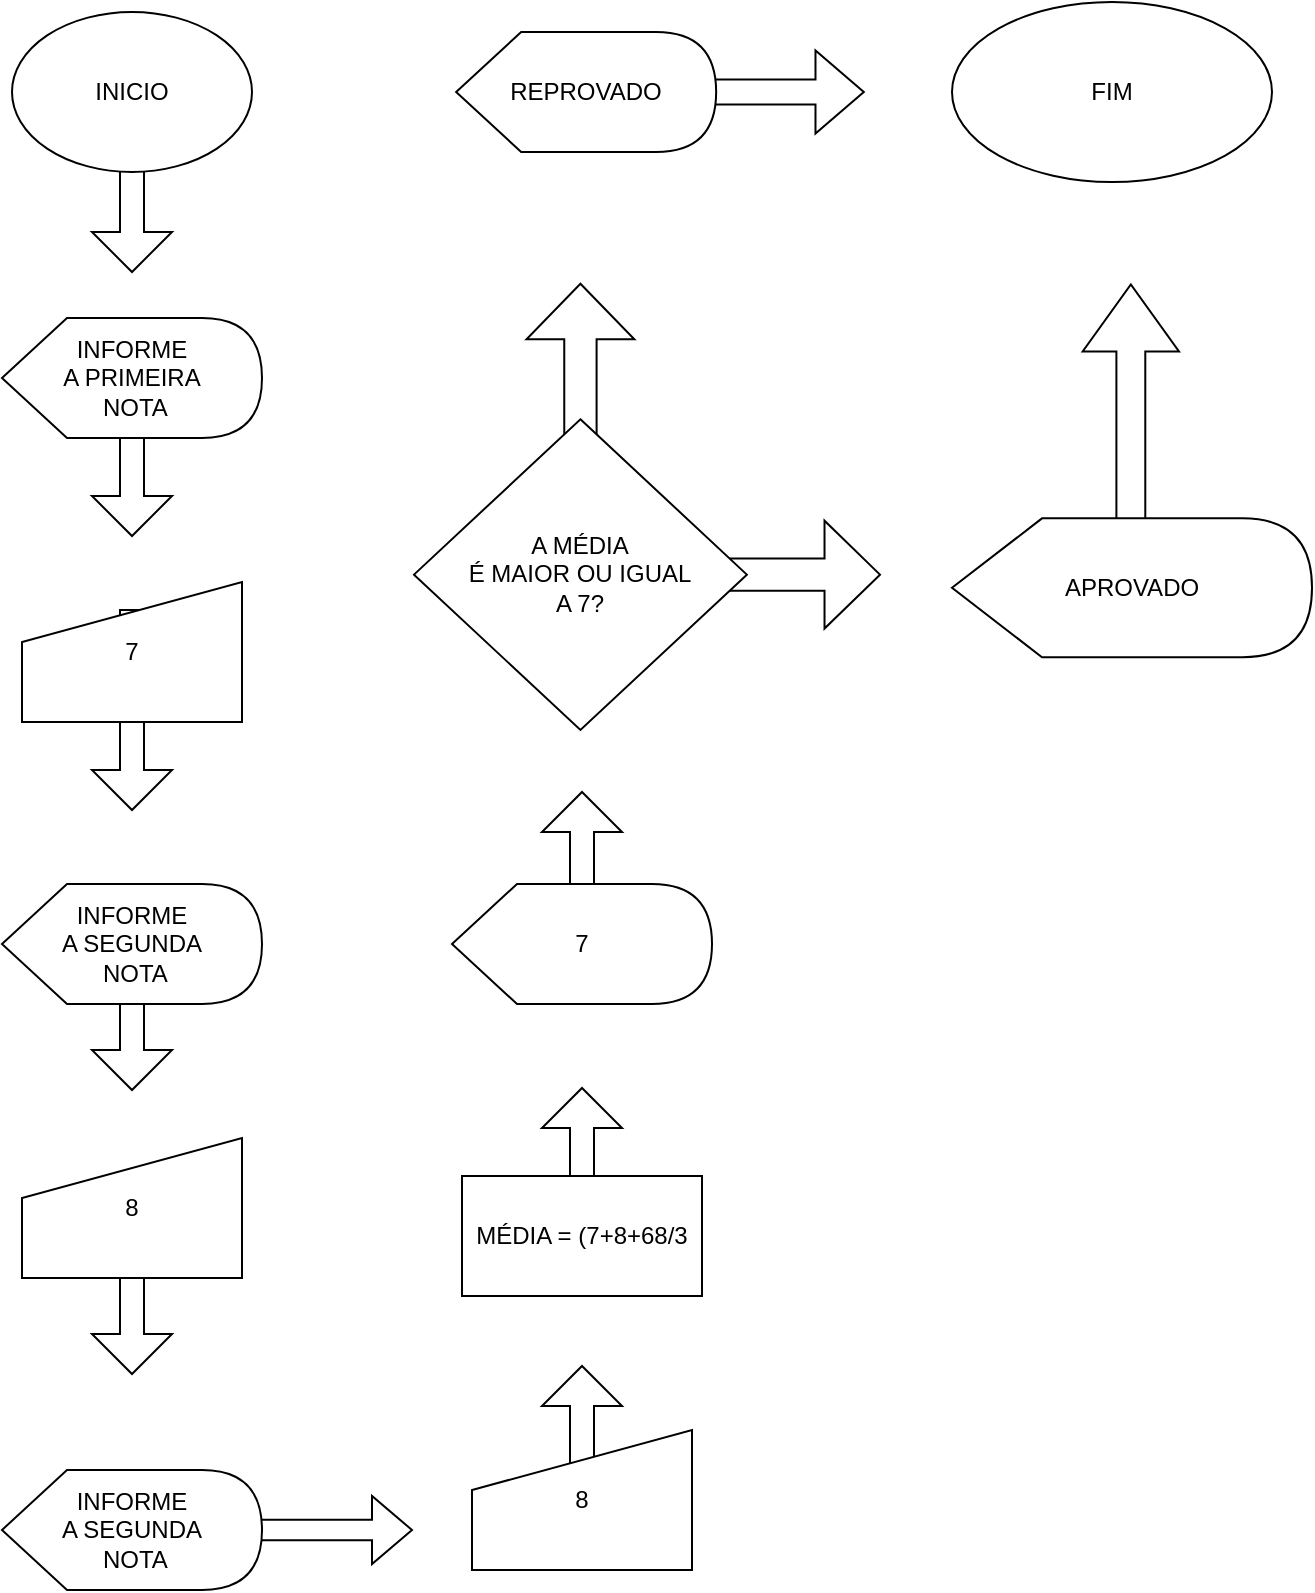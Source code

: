 <mxfile version="21.1.8" type="github">
  <diagram name="Página-1" id="32OU4ZGPzawJWglv8TB3">
    <mxGraphModel dx="1434" dy="764" grid="1" gridSize="10" guides="1" tooltips="1" connect="1" arrows="1" fold="1" page="1" pageScale="1" pageWidth="827" pageHeight="1169" math="0" shadow="0">
      <root>
        <mxCell id="0" />
        <mxCell id="1" parent="0" />
        <mxCell id="3MvzVSaNFTYx-blgiek3-29" value="" style="shape=singleArrow;direction=south;whiteSpace=wrap;html=1;rotation=-180;" parent="1" vertex="1">
          <mxGeometry x="325" y="450" width="40" height="100" as="geometry" />
        </mxCell>
        <mxCell id="3MvzVSaNFTYx-blgiek3-27" value="" style="shape=singleArrow;direction=south;whiteSpace=wrap;html=1;" parent="1" vertex="1">
          <mxGeometry x="100" y="222" width="40" height="100" as="geometry" />
        </mxCell>
        <mxCell id="3MvzVSaNFTYx-blgiek3-26" value="" style="shape=singleArrow;direction=south;whiteSpace=wrap;html=1;" parent="1" vertex="1">
          <mxGeometry x="100" y="90" width="40" height="100" as="geometry" />
        </mxCell>
        <mxCell id="3MvzVSaNFTYx-blgiek3-25" value="" style="shape=singleArrow;direction=south;whiteSpace=wrap;html=1;rotation=-180;" parent="1" vertex="1">
          <mxGeometry x="325" y="598" width="40" height="100" as="geometry" />
        </mxCell>
        <mxCell id="3MvzVSaNFTYx-blgiek3-23" value="" style="shape=singleArrow;direction=south;whiteSpace=wrap;html=1;rotation=-180;" parent="1" vertex="1">
          <mxGeometry x="325" y="737" width="40" height="100" as="geometry" />
        </mxCell>
        <mxCell id="3MvzVSaNFTYx-blgiek3-21" value="" style="shape=singleArrow;direction=south;whiteSpace=wrap;html=1;" parent="1" vertex="1">
          <mxGeometry x="100" y="359" width="40" height="100" as="geometry" />
        </mxCell>
        <mxCell id="3MvzVSaNFTYx-blgiek3-20" value="" style="shape=singleArrow;direction=south;whiteSpace=wrap;html=1;" parent="1" vertex="1">
          <mxGeometry x="100" y="499" width="40" height="100" as="geometry" />
        </mxCell>
        <mxCell id="3MvzVSaNFTYx-blgiek3-19" value="" style="shape=singleArrow;direction=south;whiteSpace=wrap;html=1;" parent="1" vertex="1">
          <mxGeometry x="100" y="641" width="40" height="100" as="geometry" />
        </mxCell>
        <mxCell id="3MvzVSaNFTYx-blgiek3-18" value="" style="shape=singleArrow;whiteSpace=wrap;html=1;" parent="1" vertex="1">
          <mxGeometry x="160" y="802" width="100" height="34" as="geometry" />
        </mxCell>
        <mxCell id="3MvzVSaNFTYx-blgiek3-2" value="INICIO" style="ellipse;whiteSpace=wrap;html=1;" parent="1" vertex="1">
          <mxGeometry x="60" y="60" width="120" height="80" as="geometry" />
        </mxCell>
        <mxCell id="3MvzVSaNFTYx-blgiek3-7" value="INFORME &lt;br&gt;A PRIMEIRA&lt;br&gt;&amp;nbsp;NOTA" style="shape=display;whiteSpace=wrap;html=1;" parent="1" vertex="1">
          <mxGeometry x="55" y="213" width="130" height="60" as="geometry" />
        </mxCell>
        <mxCell id="3MvzVSaNFTYx-blgiek3-8" value="7" style="shape=manualInput;whiteSpace=wrap;html=1;" parent="1" vertex="1">
          <mxGeometry x="65" y="345" width="110" height="70" as="geometry" />
        </mxCell>
        <mxCell id="3MvzVSaNFTYx-blgiek3-11" value="INFORME &lt;br&gt;A SEGUNDA&lt;br&gt;&amp;nbsp;NOTA" style="shape=display;whiteSpace=wrap;html=1;" parent="1" vertex="1">
          <mxGeometry x="55" y="496" width="130" height="60" as="geometry" />
        </mxCell>
        <mxCell id="3MvzVSaNFTYx-blgiek3-12" value="8" style="shape=manualInput;whiteSpace=wrap;html=1;" parent="1" vertex="1">
          <mxGeometry x="65" y="623" width="110" height="70" as="geometry" />
        </mxCell>
        <mxCell id="3MvzVSaNFTYx-blgiek3-17" value="INFORME &lt;br&gt;A SEGUNDA&lt;br&gt;&amp;nbsp;NOTA" style="shape=display;whiteSpace=wrap;html=1;" parent="1" vertex="1">
          <mxGeometry x="55" y="789" width="130" height="60" as="geometry" />
        </mxCell>
        <mxCell id="3MvzVSaNFTYx-blgiek3-22" value="8" style="shape=manualInput;whiteSpace=wrap;html=1;" parent="1" vertex="1">
          <mxGeometry x="290" y="769" width="110" height="70" as="geometry" />
        </mxCell>
        <mxCell id="3MvzVSaNFTYx-blgiek3-24" value="MÉDIA = (7+8+68/3" style="rounded=0;whiteSpace=wrap;html=1;" parent="1" vertex="1">
          <mxGeometry x="285" y="642" width="120" height="60" as="geometry" />
        </mxCell>
        <mxCell id="3MvzVSaNFTYx-blgiek3-28" value="7" style="shape=display;whiteSpace=wrap;html=1;" parent="1" vertex="1">
          <mxGeometry x="280" y="496" width="130" height="60" as="geometry" />
        </mxCell>
        <mxCell id="3MvzVSaNFTYx-blgiek3-35" value="FIM" style="ellipse;whiteSpace=wrap;html=1;" parent="1" vertex="1">
          <mxGeometry x="530" y="55" width="160" height="90" as="geometry" />
        </mxCell>
        <mxCell id="3MvzVSaNFTYx-blgiek3-39" value="" style="group" parent="1" vertex="1" connectable="0">
          <mxGeometry x="530" y="210" width="180" height="172.59" as="geometry" />
        </mxCell>
        <mxCell id="3MvzVSaNFTYx-blgiek3-38" value="" style="shape=singleArrow;whiteSpace=wrap;html=1;rotation=-90;" parent="3MvzVSaNFTYx-blgiek3-39" vertex="1">
          <mxGeometry x="5.765" y="45.811" width="167.308" height="48.162" as="geometry" />
        </mxCell>
        <mxCell id="3MvzVSaNFTYx-blgiek3-37" value="APROVADO" style="shape=display;whiteSpace=wrap;html=1;" parent="3MvzVSaNFTYx-blgiek3-39" vertex="1">
          <mxGeometry y="103.18" width="180" height="69.41" as="geometry" />
        </mxCell>
        <mxCell id="3MvzVSaNFTYx-blgiek3-40" value="" style="group" parent="1" vertex="1" connectable="0">
          <mxGeometry x="282.08" y="70" width="203.83" height="60" as="geometry" />
        </mxCell>
        <mxCell id="3MvzVSaNFTYx-blgiek3-36" value="" style="shape=singleArrow;whiteSpace=wrap;html=1;" parent="3MvzVSaNFTYx-blgiek3-40" vertex="1">
          <mxGeometry x="82.997" y="9.184" width="120.833" height="41.633" as="geometry" />
        </mxCell>
        <mxCell id="3MvzVSaNFTYx-blgiek3-34" value="REPROVADO" style="shape=display;whiteSpace=wrap;html=1;" parent="3MvzVSaNFTYx-blgiek3-40" vertex="1">
          <mxGeometry width="130" height="60" as="geometry" />
        </mxCell>
        <mxCell id="3MvzVSaNFTYx-blgiek3-41" value="" style="group" parent="1" vertex="1" connectable="0">
          <mxGeometry x="261" y="187" width="233" height="232" as="geometry" />
        </mxCell>
        <mxCell id="3MvzVSaNFTYx-blgiek3-32" value="" style="shape=singleArrow;whiteSpace=wrap;html=1;rotation=-90;" parent="3MvzVSaNFTYx-blgiek3-41" vertex="1">
          <mxGeometry x="13.869" y="51.271" width="138.69" height="53.902" as="geometry" />
        </mxCell>
        <mxCell id="3MvzVSaNFTYx-blgiek3-31" value="" style="shape=singleArrow;whiteSpace=wrap;html=1;" parent="3MvzVSaNFTYx-blgiek3-41" vertex="1">
          <mxGeometry x="94.31" y="127.367" width="138.69" height="53.902" as="geometry" />
        </mxCell>
        <mxCell id="3MvzVSaNFTYx-blgiek3-30" value="A MÉDIA&lt;br&gt;É MAIOR OU IGUAL&lt;br&gt;A 7?" style="rhombus;whiteSpace=wrap;html=1;" parent="3MvzVSaNFTYx-blgiek3-41" vertex="1">
          <mxGeometry y="76.636" width="166.429" height="155.364" as="geometry" />
        </mxCell>
      </root>
    </mxGraphModel>
  </diagram>
</mxfile>
